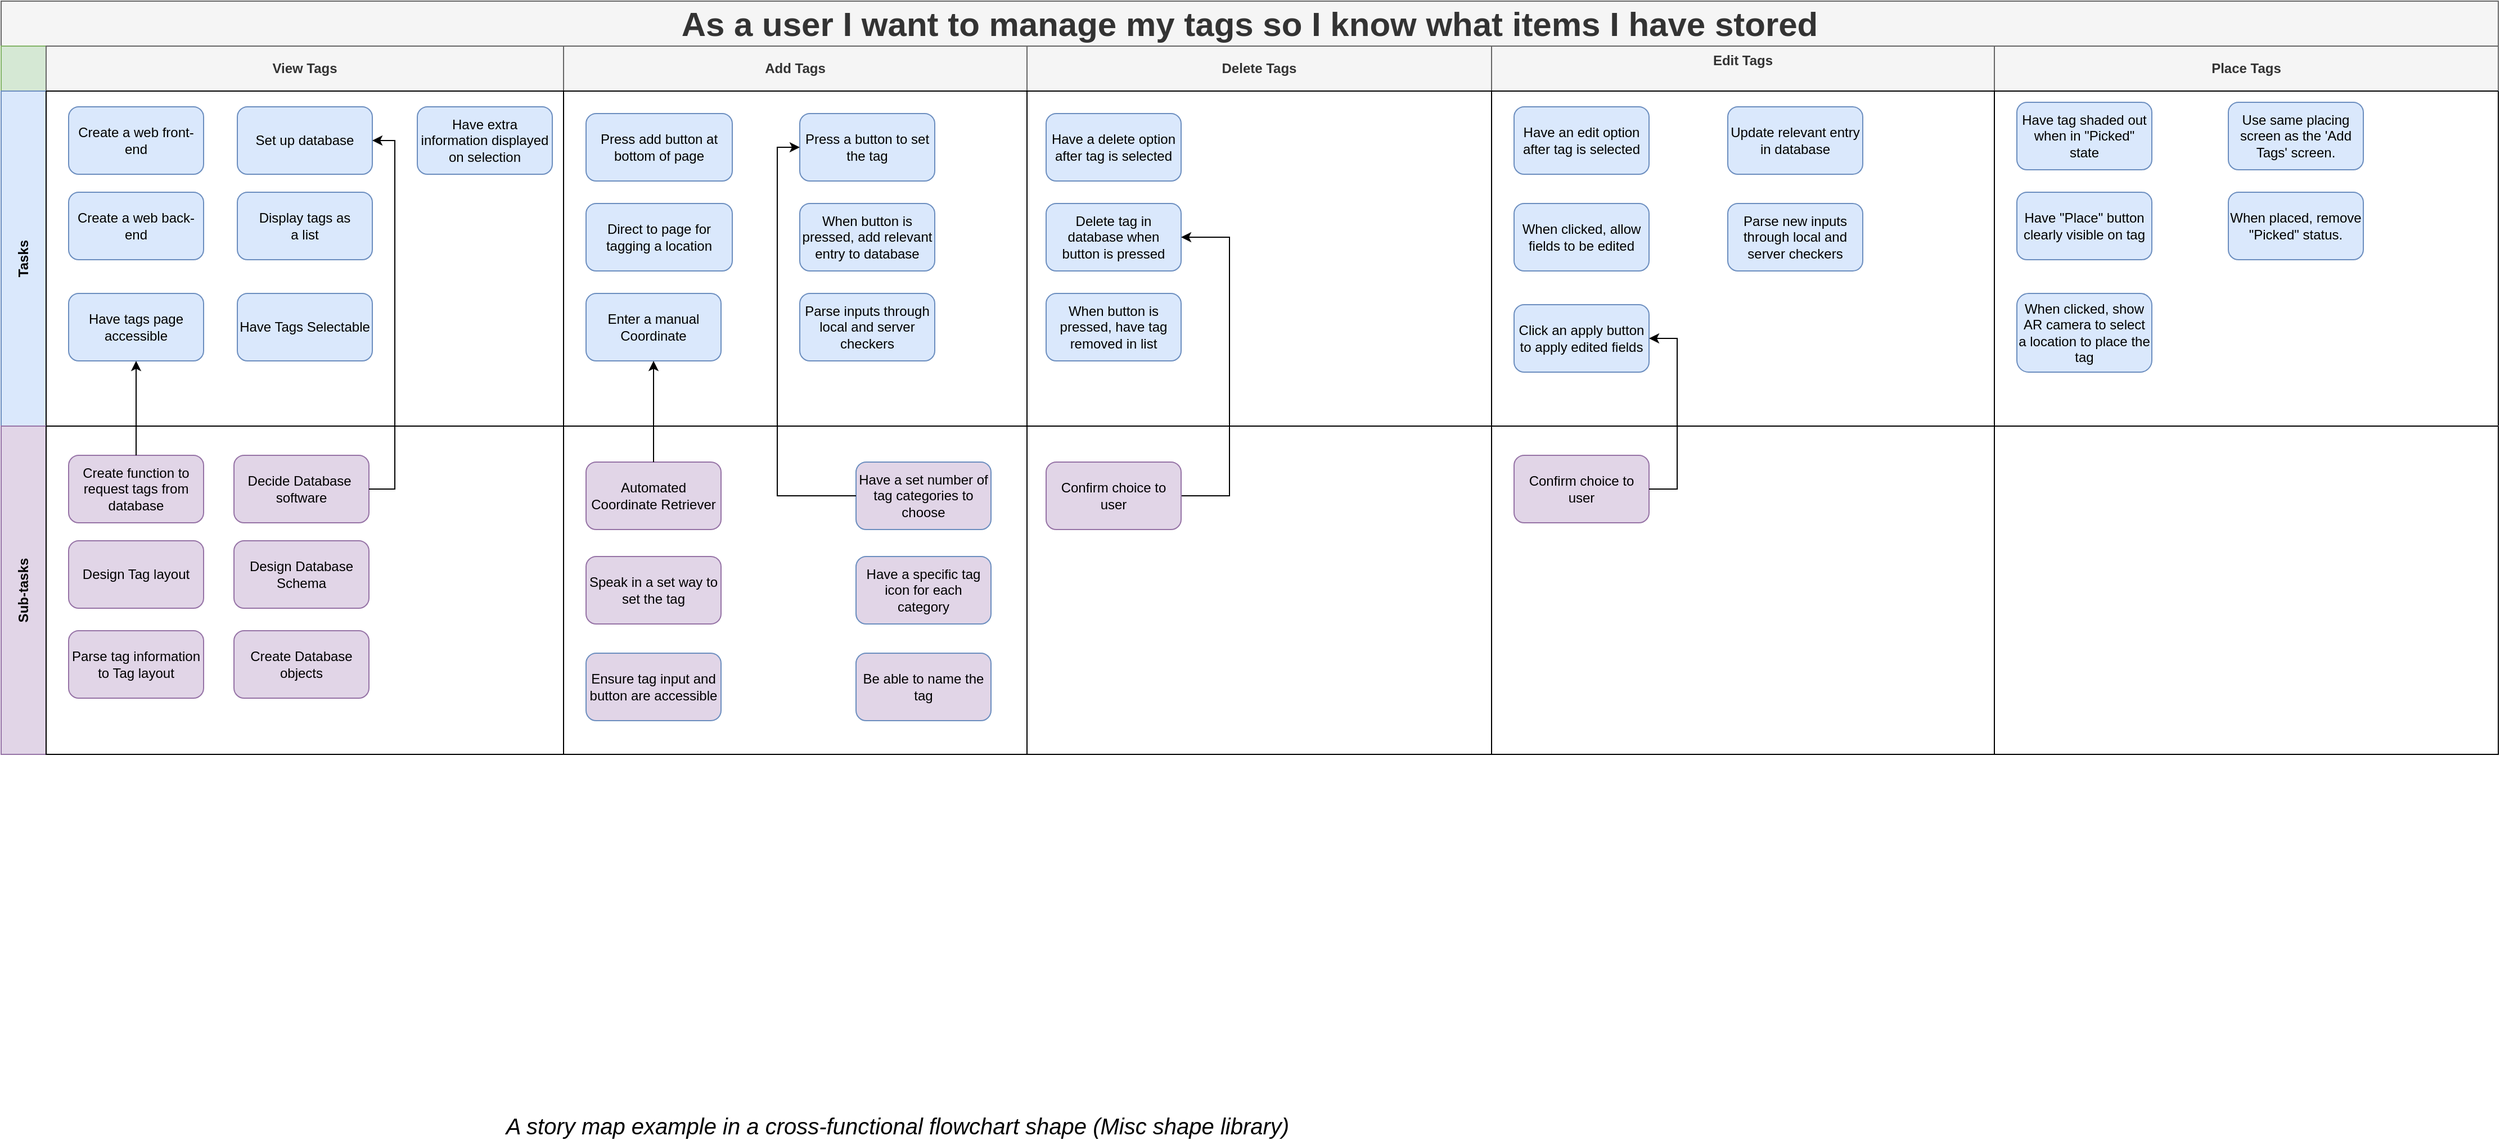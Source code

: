 <mxfile version="20.3.0" type="device"><diagram id="iSt6Qmezgcpyq-W9V-Go" name="update-account"><mxGraphModel dx="2062" dy="1217" grid="1" gridSize="10" guides="1" tooltips="1" connect="1" arrows="1" fold="1" page="1" pageScale="1" pageWidth="1654" pageHeight="1169" math="0" shadow="0"><root><mxCell id="OtLjK1SxLUBlRe3WaIa--0"/><mxCell id="OtLjK1SxLUBlRe3WaIa--1" parent="OtLjK1SxLUBlRe3WaIa--0"/><mxCell id="OtLjK1SxLUBlRe3WaIa--2" value="As a user I want to manage my tags so I know what items I have stored" style="shape=table;childLayout=tableLayout;rowLines=0;columnLines=0;startSize=40;html=1;whiteSpace=wrap;collapsible=0;recursiveResize=0;expand=0;pointerEvents=0;fontStyle=1;align=center;labelBackgroundColor=none;strokeWidth=1;fontSize=30;fillColor=#f5f5f5;strokeColor=#666666;fontColor=#333333;" parent="OtLjK1SxLUBlRe3WaIa--1" vertex="1"><mxGeometry x="30" y="20" width="2220" height="670" as="geometry"/></mxCell><mxCell id="OtLjK1SxLUBlRe3WaIa--3" value="" style="swimlane;horizontal=0;points=[[0,0.5],[1,0.5]];portConstraint=eastwest;startSize=40;html=1;whiteSpace=wrap;collapsible=0;recursiveResize=0;expand=0;pointerEvents=0;fontStyle=1;fillColor=#d5e8d4;strokeColor=#82b366;" parent="OtLjK1SxLUBlRe3WaIa--2" vertex="1"><mxGeometry y="40" width="2220" height="40" as="geometry"/></mxCell><mxCell id="OtLjK1SxLUBlRe3WaIa--6" value="&lt;div&gt;View Tags&lt;/div&gt;" style="swimlane;connectable=0;startSize=40;html=1;whiteSpace=wrap;collapsible=0;recursiveResize=0;expand=0;pointerEvents=0;fillColor=#f5f5f5;strokeColor=#666666;fontColor=#333333;" parent="OtLjK1SxLUBlRe3WaIa--3" vertex="1"><mxGeometry x="40" width="460" height="40" as="geometry"><mxRectangle width="460" height="40" as="alternateBounds"/></mxGeometry></mxCell><mxCell id="OtLjK1SxLUBlRe3WaIa--18" value="Add Tags" style="swimlane;connectable=0;startSize=40;html=1;whiteSpace=wrap;collapsible=0;recursiveResize=0;expand=0;pointerEvents=0;fillColor=#f5f5f5;strokeColor=#666666;fontColor=#333333;" parent="OtLjK1SxLUBlRe3WaIa--3" vertex="1"><mxGeometry x="500" width="412" height="40" as="geometry"><mxRectangle width="412" height="40" as="alternateBounds"/></mxGeometry></mxCell><mxCell id="OtLjK1SxLUBlRe3WaIa--21" value="Delete Tags" style="swimlane;connectable=0;startSize=40;html=1;whiteSpace=wrap;collapsible=0;recursiveResize=0;expand=0;pointerEvents=0;fillColor=#f5f5f5;strokeColor=#666666;fontColor=#333333;" parent="OtLjK1SxLUBlRe3WaIa--3" vertex="1"><mxGeometry x="912" width="413" height="40" as="geometry"><mxRectangle width="413" height="40" as="alternateBounds"/></mxGeometry></mxCell><mxCell id="X9QOITaDgdu7HwYnFLen-5" value="&lt;div&gt;Edit Tags&lt;/div&gt;&lt;div&gt;&lt;br&gt;&lt;/div&gt;" style="swimlane;connectable=0;startSize=40;html=1;whiteSpace=wrap;collapsible=0;recursiveResize=0;expand=0;pointerEvents=0;fillColor=#f5f5f5;strokeColor=#666666;fontColor=#333333;" parent="OtLjK1SxLUBlRe3WaIa--3" vertex="1"><mxGeometry x="1325" width="447" height="40" as="geometry"><mxRectangle width="447" height="40" as="alternateBounds"/></mxGeometry></mxCell><mxCell id="JNizwla9aK_VEZxAyTPu-15" value="Place Tags" style="swimlane;connectable=0;startSize=40;html=1;whiteSpace=wrap;collapsible=0;recursiveResize=0;expand=0;pointerEvents=0;fillColor=#f5f5f5;strokeColor=#666666;fontColor=#333333;" parent="OtLjK1SxLUBlRe3WaIa--3" vertex="1"><mxGeometry x="1772" width="448" height="40" as="geometry"><mxRectangle width="448" height="40" as="alternateBounds"/></mxGeometry></mxCell><mxCell id="OtLjK1SxLUBlRe3WaIa--7" value="Tasks" style="swimlane;horizontal=0;points=[[0,0.5],[1,0.5]];portConstraint=eastwest;startSize=40;html=1;whiteSpace=wrap;collapsible=0;recursiveResize=0;expand=0;pointerEvents=0;fillColor=#dae8fc;strokeColor=#6c8ebf;" parent="OtLjK1SxLUBlRe3WaIa--2" vertex="1"><mxGeometry y="80" width="2220" height="298" as="geometry"/></mxCell><mxCell id="OtLjK1SxLUBlRe3WaIa--10" value="" style="swimlane;connectable=0;startSize=0;html=1;whiteSpace=wrap;collapsible=0;recursiveResize=0;expand=0;pointerEvents=0;" parent="OtLjK1SxLUBlRe3WaIa--7" vertex="1"><mxGeometry x="40" width="460" height="298" as="geometry"><mxRectangle width="460" height="298" as="alternateBounds"/></mxGeometry></mxCell><mxCell id="X9QOITaDgdu7HwYnFLen-0" value="Have tags page accessible" style="rounded=1;whiteSpace=wrap;html=1;strokeWidth=1;fillColor=#dae8fc;strokeColor=#6c8ebf;" parent="OtLjK1SxLUBlRe3WaIa--10" vertex="1"><mxGeometry x="20" y="180" width="120" height="60" as="geometry"/></mxCell><mxCell id="X9QOITaDgdu7HwYnFLen-8" value="&lt;div&gt;Display tags as &lt;br&gt;&lt;/div&gt;&lt;div&gt;a list&lt;/div&gt;" style="rounded=1;whiteSpace=wrap;html=1;strokeWidth=1;fillColor=#dae8fc;strokeColor=#6c8ebf;" parent="OtLjK1SxLUBlRe3WaIa--10" vertex="1"><mxGeometry x="170" y="90" width="120" height="60" as="geometry"/></mxCell><mxCell id="X9QOITaDgdu7HwYnFLen-17" value="Set up database" style="rounded=1;whiteSpace=wrap;html=1;strokeWidth=1;fillColor=#dae8fc;strokeColor=#6c8ebf;" parent="OtLjK1SxLUBlRe3WaIa--10" vertex="1"><mxGeometry x="170" y="14" width="120" height="60" as="geometry"/></mxCell><mxCell id="lI2KMusf_5mIiMeafR30-12" value="Have extra information displayed on selection" style="rounded=1;whiteSpace=wrap;html=1;strokeWidth=1;fillColor=#dae8fc;strokeColor=#6c8ebf;" parent="OtLjK1SxLUBlRe3WaIa--10" vertex="1"><mxGeometry x="330" y="14" width="120" height="60" as="geometry"/></mxCell><mxCell id="GGHnhIwhC8gkaQROLwhG-61" value="Create a web front-end" style="rounded=1;whiteSpace=wrap;html=1;strokeWidth=1;fillColor=#dae8fc;strokeColor=#6c8ebf;" parent="OtLjK1SxLUBlRe3WaIa--10" vertex="1"><mxGeometry x="20" y="14" width="120" height="60" as="geometry"/></mxCell><mxCell id="GGHnhIwhC8gkaQROLwhG-63" value="Create a web back-end" style="rounded=1;whiteSpace=wrap;html=1;strokeWidth=1;fillColor=#dae8fc;strokeColor=#6c8ebf;" parent="OtLjK1SxLUBlRe3WaIa--10" vertex="1"><mxGeometry x="20" y="90" width="120" height="60" as="geometry"/></mxCell><mxCell id="lI2KMusf_5mIiMeafR30-9" value="Have Tags Selectable" style="rounded=1;whiteSpace=wrap;html=1;strokeWidth=1;fillColor=#dae8fc;strokeColor=#6c8ebf;" parent="OtLjK1SxLUBlRe3WaIa--10" vertex="1"><mxGeometry x="170" y="180" width="120" height="60" as="geometry"/></mxCell><mxCell id="OtLjK1SxLUBlRe3WaIa--19" style="swimlane;connectable=0;startSize=0;html=1;whiteSpace=wrap;collapsible=0;recursiveResize=0;expand=0;pointerEvents=0;" parent="OtLjK1SxLUBlRe3WaIa--7" vertex="1"><mxGeometry x="500" width="412" height="298" as="geometry"><mxRectangle width="412" height="298" as="alternateBounds"/></mxGeometry></mxCell><mxCell id="lI2KMusf_5mIiMeafR30-13" value="Direct to page for tagging a location" style="rounded=1;whiteSpace=wrap;html=1;strokeWidth=1;fillColor=#dae8fc;strokeColor=#6c8ebf;" parent="OtLjK1SxLUBlRe3WaIa--19" vertex="1"><mxGeometry x="20" y="100" width="130" height="60" as="geometry"/></mxCell><mxCell id="lI2KMusf_5mIiMeafR30-20" value="Parse inputs through local and server checkers" style="rounded=1;whiteSpace=wrap;html=1;strokeWidth=1;fillColor=#dae8fc;strokeColor=#6c8ebf;" parent="OtLjK1SxLUBlRe3WaIa--19" vertex="1"><mxGeometry x="210" y="180" width="120" height="60" as="geometry"/></mxCell><mxCell id="lI2KMusf_5mIiMeafR30-21" value="When button is pressed, add relevant entry to database" style="rounded=1;whiteSpace=wrap;html=1;strokeWidth=1;fillColor=#dae8fc;strokeColor=#6c8ebf;" parent="OtLjK1SxLUBlRe3WaIa--19" vertex="1"><mxGeometry x="210" y="100" width="120" height="60" as="geometry"/></mxCell><mxCell id="lI2KMusf_5mIiMeafR30-23" value="Press add button at bottom of page" style="rounded=1;whiteSpace=wrap;html=1;strokeWidth=1;fillColor=#dae8fc;strokeColor=#6c8ebf;" parent="OtLjK1SxLUBlRe3WaIa--19" vertex="1"><mxGeometry x="20" y="20" width="130" height="60" as="geometry"/></mxCell><mxCell id="lI2KMusf_5mIiMeafR30-82" value="Enter a manual Coordinate" style="rounded=1;whiteSpace=wrap;html=1;strokeWidth=1;fillColor=#dae8fc;strokeColor=#6c8ebf;" parent="OtLjK1SxLUBlRe3WaIa--19" vertex="1"><mxGeometry x="20" y="180" width="120" height="60" as="geometry"/></mxCell><mxCell id="lI2KMusf_5mIiMeafR30-84" value="Press a button to set the tag" style="rounded=1;whiteSpace=wrap;html=1;strokeWidth=1;fillColor=#dae8fc;strokeColor=#6c8ebf;" parent="OtLjK1SxLUBlRe3WaIa--19" vertex="1"><mxGeometry x="210" y="20" width="120" height="60" as="geometry"/></mxCell><mxCell id="OtLjK1SxLUBlRe3WaIa--22" style="swimlane;connectable=0;startSize=0;html=1;whiteSpace=wrap;collapsible=0;recursiveResize=0;expand=0;pointerEvents=0;" parent="OtLjK1SxLUBlRe3WaIa--7" vertex="1"><mxGeometry x="912" width="413" height="298" as="geometry"><mxRectangle width="413" height="298" as="alternateBounds"/></mxGeometry></mxCell><mxCell id="lI2KMusf_5mIiMeafR30-1" value="Have a delete option after tag is selected" style="rounded=1;whiteSpace=wrap;html=1;strokeWidth=1;fillColor=#dae8fc;strokeColor=#6c8ebf;" parent="OtLjK1SxLUBlRe3WaIa--22" vertex="1"><mxGeometry x="17" y="20" width="120" height="60" as="geometry"/></mxCell><mxCell id="lI2KMusf_5mIiMeafR30-2" value="Delete tag in database when button is pressed" style="rounded=1;whiteSpace=wrap;html=1;strokeWidth=1;fillColor=#dae8fc;strokeColor=#6c8ebf;" parent="OtLjK1SxLUBlRe3WaIa--22" vertex="1"><mxGeometry x="17" y="100" width="120" height="60" as="geometry"/></mxCell><mxCell id="lI2KMusf_5mIiMeafR30-3" value="When button is pressed, have tag removed in list" style="rounded=1;whiteSpace=wrap;html=1;strokeWidth=1;fillColor=#dae8fc;strokeColor=#6c8ebf;" parent="OtLjK1SxLUBlRe3WaIa--22" vertex="1"><mxGeometry x="17" y="180" width="120" height="60" as="geometry"/></mxCell><mxCell id="lI2KMusf_5mIiMeafR30-11" style="edgeStyle=orthogonalEdgeStyle;rounded=0;orthogonalLoop=1;jettySize=auto;html=1;entryX=1;entryY=0.5;entryDx=0;entryDy=0;" parent="OtLjK1SxLUBlRe3WaIa--22" source="lI2KMusf_5mIiMeafR30-4" target="lI2KMusf_5mIiMeafR30-2" edge="1"><mxGeometry relative="1" as="geometry"><Array as="points"><mxPoint x="180" y="360"/><mxPoint x="180" y="130"/></Array></mxGeometry></mxCell><mxCell id="lI2KMusf_5mIiMeafR30-4" value="Confirm choice to user" style="rounded=1;whiteSpace=wrap;html=1;strokeWidth=1;fillColor=#e1d5e7;strokeColor=#9673a6;" parent="OtLjK1SxLUBlRe3WaIa--22" vertex="1"><mxGeometry x="17" y="330" width="120" height="60" as="geometry"/></mxCell><mxCell id="X9QOITaDgdu7HwYnFLen-6" style="swimlane;connectable=0;startSize=0;html=1;whiteSpace=wrap;collapsible=0;recursiveResize=0;expand=0;pointerEvents=0;" parent="OtLjK1SxLUBlRe3WaIa--7" vertex="1"><mxGeometry x="1325" width="447" height="298" as="geometry"><mxRectangle width="447" height="298" as="alternateBounds"/></mxGeometry></mxCell><mxCell id="lI2KMusf_5mIiMeafR30-32" value="Have an edit option after tag is selected" style="rounded=1;whiteSpace=wrap;html=1;strokeWidth=1;fillColor=#dae8fc;strokeColor=#6c8ebf;" parent="X9QOITaDgdu7HwYnFLen-6" vertex="1"><mxGeometry x="20" y="14" width="120" height="60" as="geometry"/></mxCell><mxCell id="lI2KMusf_5mIiMeafR30-33" value="When clicked, allow fields to be edited" style="rounded=1;whiteSpace=wrap;html=1;strokeWidth=1;fillColor=#dae8fc;strokeColor=#6c8ebf;" parent="X9QOITaDgdu7HwYnFLen-6" vertex="1"><mxGeometry x="20" y="100" width="120" height="60" as="geometry"/></mxCell><mxCell id="lI2KMusf_5mIiMeafR30-34" value="Parse new inputs through local and server checkers" style="rounded=1;whiteSpace=wrap;html=1;strokeWidth=1;fillColor=#dae8fc;strokeColor=#6c8ebf;" parent="X9QOITaDgdu7HwYnFLen-6" vertex="1"><mxGeometry x="210" y="100" width="120" height="60" as="geometry"/></mxCell><mxCell id="lI2KMusf_5mIiMeafR30-76" value="Update relevant entry in database" style="rounded=1;whiteSpace=wrap;html=1;strokeWidth=1;fillColor=#dae8fc;strokeColor=#6c8ebf;" parent="X9QOITaDgdu7HwYnFLen-6" vertex="1"><mxGeometry x="210" y="14" width="120" height="60" as="geometry"/></mxCell><mxCell id="lI2KMusf_5mIiMeafR30-79" value="Click an apply button to apply edited fields" style="rounded=1;whiteSpace=wrap;html=1;strokeWidth=1;fillColor=#dae8fc;strokeColor=#6c8ebf;" parent="X9QOITaDgdu7HwYnFLen-6" vertex="1"><mxGeometry x="20" y="190" width="120" height="60" as="geometry"/></mxCell><mxCell id="JNizwla9aK_VEZxAyTPu-16" style="swimlane;connectable=0;startSize=0;html=1;whiteSpace=wrap;collapsible=0;recursiveResize=0;expand=0;pointerEvents=0;" parent="OtLjK1SxLUBlRe3WaIa--7" vertex="1"><mxGeometry x="1772" width="448" height="298" as="geometry"><mxRectangle width="448" height="298" as="alternateBounds"/></mxGeometry></mxCell><mxCell id="JNizwla9aK_VEZxAyTPu-24" value="Have tag shaded out when in &quot;Picked&quot; state" style="rounded=1;whiteSpace=wrap;html=1;strokeWidth=1;fillColor=#dae8fc;strokeColor=#6c8ebf;" parent="JNizwla9aK_VEZxAyTPu-16" vertex="1"><mxGeometry x="20" y="10" width="120" height="60" as="geometry"/></mxCell><mxCell id="JNizwla9aK_VEZxAyTPu-25" value="Have &quot;Place&quot; button clearly visible on tag" style="rounded=1;whiteSpace=wrap;html=1;strokeWidth=1;fillColor=#dae8fc;strokeColor=#6c8ebf;" parent="JNizwla9aK_VEZxAyTPu-16" vertex="1"><mxGeometry x="20" y="90" width="120" height="60" as="geometry"/></mxCell><mxCell id="JNizwla9aK_VEZxAyTPu-26" value="When clicked, show AR camera to select a location to place the tag" style="rounded=1;whiteSpace=wrap;html=1;strokeWidth=1;fillColor=#dae8fc;strokeColor=#6c8ebf;" parent="JNizwla9aK_VEZxAyTPu-16" vertex="1"><mxGeometry x="20" y="180" width="120" height="70" as="geometry"/></mxCell><mxCell id="JNizwla9aK_VEZxAyTPu-27" value="Use same placing screen as the 'Add Tags' screen." style="rounded=1;whiteSpace=wrap;html=1;strokeWidth=1;fillColor=#dae8fc;strokeColor=#6c8ebf;" parent="JNizwla9aK_VEZxAyTPu-16" vertex="1"><mxGeometry x="208" y="10" width="120" height="60" as="geometry"/></mxCell><mxCell id="JNizwla9aK_VEZxAyTPu-29" value="When placed, remove &quot;Picked&quot; status." style="rounded=1;whiteSpace=wrap;html=1;strokeWidth=1;fillColor=#dae8fc;strokeColor=#6c8ebf;" parent="JNizwla9aK_VEZxAyTPu-16" vertex="1"><mxGeometry x="208" y="90" width="120" height="60" as="geometry"/></mxCell><mxCell id="OtLjK1SxLUBlRe3WaIa--11" value="Sub-tasks" style="swimlane;horizontal=0;points=[[0,0.5],[1,0.5]];portConstraint=eastwest;startSize=40;html=1;whiteSpace=wrap;collapsible=0;recursiveResize=0;expand=0;pointerEvents=0;fillColor=#e1d5e7;strokeColor=#9673a6;" parent="OtLjK1SxLUBlRe3WaIa--2" vertex="1"><mxGeometry y="378" width="2220" height="292" as="geometry"/></mxCell><mxCell id="OtLjK1SxLUBlRe3WaIa--14" value="" style="swimlane;connectable=0;startSize=0;html=1;whiteSpace=wrap;collapsible=0;recursiveResize=0;expand=0;pointerEvents=0;" parent="OtLjK1SxLUBlRe3WaIa--11" vertex="1"><mxGeometry x="40" width="460" height="292" as="geometry"><mxRectangle width="460" height="292" as="alternateBounds"/></mxGeometry></mxCell><mxCell id="X9QOITaDgdu7HwYnFLen-10" value="Create function to request tags from database" style="rounded=1;whiteSpace=wrap;html=1;strokeWidth=1;fillColor=#e1d5e7;strokeColor=#9673a6;" parent="OtLjK1SxLUBlRe3WaIa--14" vertex="1"><mxGeometry x="20" y="26" width="120" height="60" as="geometry"/></mxCell><mxCell id="X9QOITaDgdu7HwYnFLen-11" value="Parse tag information to Tag layout" style="rounded=1;whiteSpace=wrap;html=1;strokeWidth=1;fillColor=#e1d5e7;strokeColor=#9673a6;" parent="OtLjK1SxLUBlRe3WaIa--14" vertex="1"><mxGeometry x="20" y="182" width="120" height="60" as="geometry"/></mxCell><mxCell id="X9QOITaDgdu7HwYnFLen-13" value="Design Tag layout" style="rounded=1;whiteSpace=wrap;html=1;strokeWidth=1;fillColor=#e1d5e7;strokeColor=#9673a6;" parent="OtLjK1SxLUBlRe3WaIa--14" vertex="1"><mxGeometry x="20" y="102" width="120" height="60" as="geometry"/></mxCell><mxCell id="X9QOITaDgdu7HwYnFLen-18" value="Design Database Schema" style="rounded=1;whiteSpace=wrap;html=1;strokeWidth=1;fillColor=#e1d5e7;strokeColor=#9673a6;" parent="OtLjK1SxLUBlRe3WaIa--14" vertex="1"><mxGeometry x="167" y="102" width="120" height="60" as="geometry"/></mxCell><mxCell id="X9QOITaDgdu7HwYnFLen-19" value="Decide Database&amp;nbsp; software" style="rounded=1;whiteSpace=wrap;html=1;strokeWidth=1;fillColor=#e1d5e7;strokeColor=#9673a6;" parent="OtLjK1SxLUBlRe3WaIa--14" vertex="1"><mxGeometry x="167" y="26" width="120" height="60" as="geometry"/></mxCell><mxCell id="X9QOITaDgdu7HwYnFLen-20" value="Create Database objects" style="rounded=1;whiteSpace=wrap;html=1;strokeWidth=1;fillColor=#e1d5e7;strokeColor=#9673a6;" parent="OtLjK1SxLUBlRe3WaIa--14" vertex="1"><mxGeometry x="167" y="182" width="120" height="60" as="geometry"/></mxCell><mxCell id="OtLjK1SxLUBlRe3WaIa--20" style="swimlane;connectable=0;startSize=0;html=1;whiteSpace=wrap;collapsible=0;recursiveResize=0;expand=0;pointerEvents=0;" parent="OtLjK1SxLUBlRe3WaIa--11" vertex="1"><mxGeometry x="500" width="412" height="292" as="geometry"><mxRectangle width="412" height="292" as="alternateBounds"/></mxGeometry></mxCell><mxCell id="lI2KMusf_5mIiMeafR30-86" value="Automated Coordinate Retriever" style="rounded=1;whiteSpace=wrap;html=1;strokeWidth=1;fillColor=#e1d5e7;strokeColor=#9673a6;" parent="OtLjK1SxLUBlRe3WaIa--20" vertex="1"><mxGeometry x="20" y="32" width="120" height="60" as="geometry"/></mxCell><mxCell id="lI2KMusf_5mIiMeafR30-93" value="Speak in a set way to set the tag" style="rounded=1;whiteSpace=wrap;html=1;strokeWidth=1;fillColor=#e1d5e7;strokeColor=#9673a6;" parent="OtLjK1SxLUBlRe3WaIa--20" vertex="1"><mxGeometry x="20" y="116" width="120" height="60" as="geometry"/></mxCell><mxCell id="lI2KMusf_5mIiMeafR30-97" value="Ensure tag input and button are accessible" style="rounded=1;whiteSpace=wrap;html=1;strokeWidth=1;fillColor=#E1D5E7;strokeColor=#6c8ebf;" parent="OtLjK1SxLUBlRe3WaIa--20" vertex="1"><mxGeometry x="20" y="202" width="120" height="60" as="geometry"/></mxCell><mxCell id="_pTrXGevCbQtiBjoGx2j-0" value="Have a set number of tag categories to choose" style="rounded=1;whiteSpace=wrap;html=1;strokeWidth=1;fillColor=#E1D5E7;strokeColor=#6c8ebf;" parent="OtLjK1SxLUBlRe3WaIa--20" vertex="1"><mxGeometry x="260" y="32" width="120" height="60" as="geometry"/></mxCell><mxCell id="_pTrXGevCbQtiBjoGx2j-1" value="Have a specific tag icon for each category" style="rounded=1;whiteSpace=wrap;html=1;strokeWidth=1;fillColor=#E1D5E7;strokeColor=#6c8ebf;" parent="OtLjK1SxLUBlRe3WaIa--20" vertex="1"><mxGeometry x="260" y="116" width="120" height="60" as="geometry"/></mxCell><mxCell id="_pTrXGevCbQtiBjoGx2j-2" value="Be able to name the tag" style="rounded=1;whiteSpace=wrap;html=1;strokeWidth=1;fillColor=#E1D5E7;strokeColor=#6c8ebf;" parent="OtLjK1SxLUBlRe3WaIa--20" vertex="1"><mxGeometry x="260" y="202" width="120" height="60" as="geometry"/></mxCell><mxCell id="OtLjK1SxLUBlRe3WaIa--23" style="swimlane;connectable=0;startSize=0;html=1;whiteSpace=wrap;collapsible=0;recursiveResize=0;expand=0;pointerEvents=0;" parent="OtLjK1SxLUBlRe3WaIa--11" vertex="1"><mxGeometry x="912" width="413" height="292" as="geometry"><mxRectangle width="413" height="292" as="alternateBounds"/></mxGeometry></mxCell><mxCell id="X9QOITaDgdu7HwYnFLen-7" style="swimlane;connectable=0;startSize=0;html=1;whiteSpace=wrap;collapsible=0;recursiveResize=0;expand=0;pointerEvents=0;" parent="OtLjK1SxLUBlRe3WaIa--11" vertex="1"><mxGeometry x="1325" width="447" height="292" as="geometry"><mxRectangle width="447" height="292" as="alternateBounds"/></mxGeometry></mxCell><mxCell id="lI2KMusf_5mIiMeafR30-77" value="Confirm choice to user" style="rounded=1;whiteSpace=wrap;html=1;strokeWidth=1;fillColor=#e1d5e7;strokeColor=#9673a6;" parent="X9QOITaDgdu7HwYnFLen-7" vertex="1"><mxGeometry x="20" y="26" width="120" height="60" as="geometry"/></mxCell><mxCell id="JNizwla9aK_VEZxAyTPu-17" style="swimlane;connectable=0;startSize=0;html=1;whiteSpace=wrap;collapsible=0;recursiveResize=0;expand=0;pointerEvents=0;" parent="OtLjK1SxLUBlRe3WaIa--11" vertex="1"><mxGeometry x="1772" width="448" height="292" as="geometry"><mxRectangle width="448" height="292" as="alternateBounds"/></mxGeometry></mxCell><mxCell id="lI2KMusf_5mIiMeafR30-80" style="edgeStyle=orthogonalEdgeStyle;rounded=0;orthogonalLoop=1;jettySize=auto;html=1;entryX=1;entryY=0.5;entryDx=0;entryDy=0;" parent="OtLjK1SxLUBlRe3WaIa--2" source="lI2KMusf_5mIiMeafR30-77" target="lI2KMusf_5mIiMeafR30-79" edge="1"><mxGeometry relative="1" as="geometry"><Array as="points"><mxPoint x="1490" y="434"/><mxPoint x="1490" y="300"/></Array></mxGeometry></mxCell><mxCell id="lI2KMusf_5mIiMeafR30-96" style="edgeStyle=orthogonalEdgeStyle;rounded=0;orthogonalLoop=1;jettySize=auto;html=1;entryX=0.5;entryY=1;entryDx=0;entryDy=0;" parent="OtLjK1SxLUBlRe3WaIa--2" source="lI2KMusf_5mIiMeafR30-86" target="lI2KMusf_5mIiMeafR30-82" edge="1"><mxGeometry relative="1" as="geometry"/></mxCell><mxCell id="_pTrXGevCbQtiBjoGx2j-3" style="edgeStyle=orthogonalEdgeStyle;rounded=0;orthogonalLoop=1;jettySize=auto;html=1;entryX=0;entryY=0.5;entryDx=0;entryDy=0;" parent="OtLjK1SxLUBlRe3WaIa--2" source="_pTrXGevCbQtiBjoGx2j-0" target="lI2KMusf_5mIiMeafR30-84" edge="1"><mxGeometry relative="1" as="geometry"><Array as="points"><mxPoint x="690" y="440"/><mxPoint x="690" y="130"/></Array></mxGeometry></mxCell><mxCell id="GGHnhIwhC8gkaQROLwhG-64" style="edgeStyle=orthogonalEdgeStyle;rounded=0;orthogonalLoop=1;jettySize=auto;html=1;entryX=0.5;entryY=1;entryDx=0;entryDy=0;" parent="OtLjK1SxLUBlRe3WaIa--2" source="X9QOITaDgdu7HwYnFLen-10" target="X9QOITaDgdu7HwYnFLen-0" edge="1"><mxGeometry relative="1" as="geometry"/></mxCell><mxCell id="GGHnhIwhC8gkaQROLwhG-65" style="edgeStyle=orthogonalEdgeStyle;rounded=0;orthogonalLoop=1;jettySize=auto;html=1;entryX=1;entryY=0.5;entryDx=0;entryDy=0;" parent="OtLjK1SxLUBlRe3WaIa--2" source="X9QOITaDgdu7HwYnFLen-19" target="X9QOITaDgdu7HwYnFLen-17" edge="1"><mxGeometry relative="1" as="geometry"><Array as="points"><mxPoint x="350" y="434"/><mxPoint x="350" y="124"/></Array></mxGeometry></mxCell><mxCell id="U-jJmerVUzA19QD3KrKk-0" value="A story map example in a cross-functional flowchart shape (Misc shape library)" style="text;html=1;strokeColor=none;fillColor=none;align=center;verticalAlign=middle;whiteSpace=wrap;rounded=0;fontSize=20;fontStyle=2" parent="OtLjK1SxLUBlRe3WaIa--1" vertex="1"><mxGeometry x="312" y="1010" width="1030" height="20" as="geometry"/></mxCell></root></mxGraphModel></diagram></mxfile>